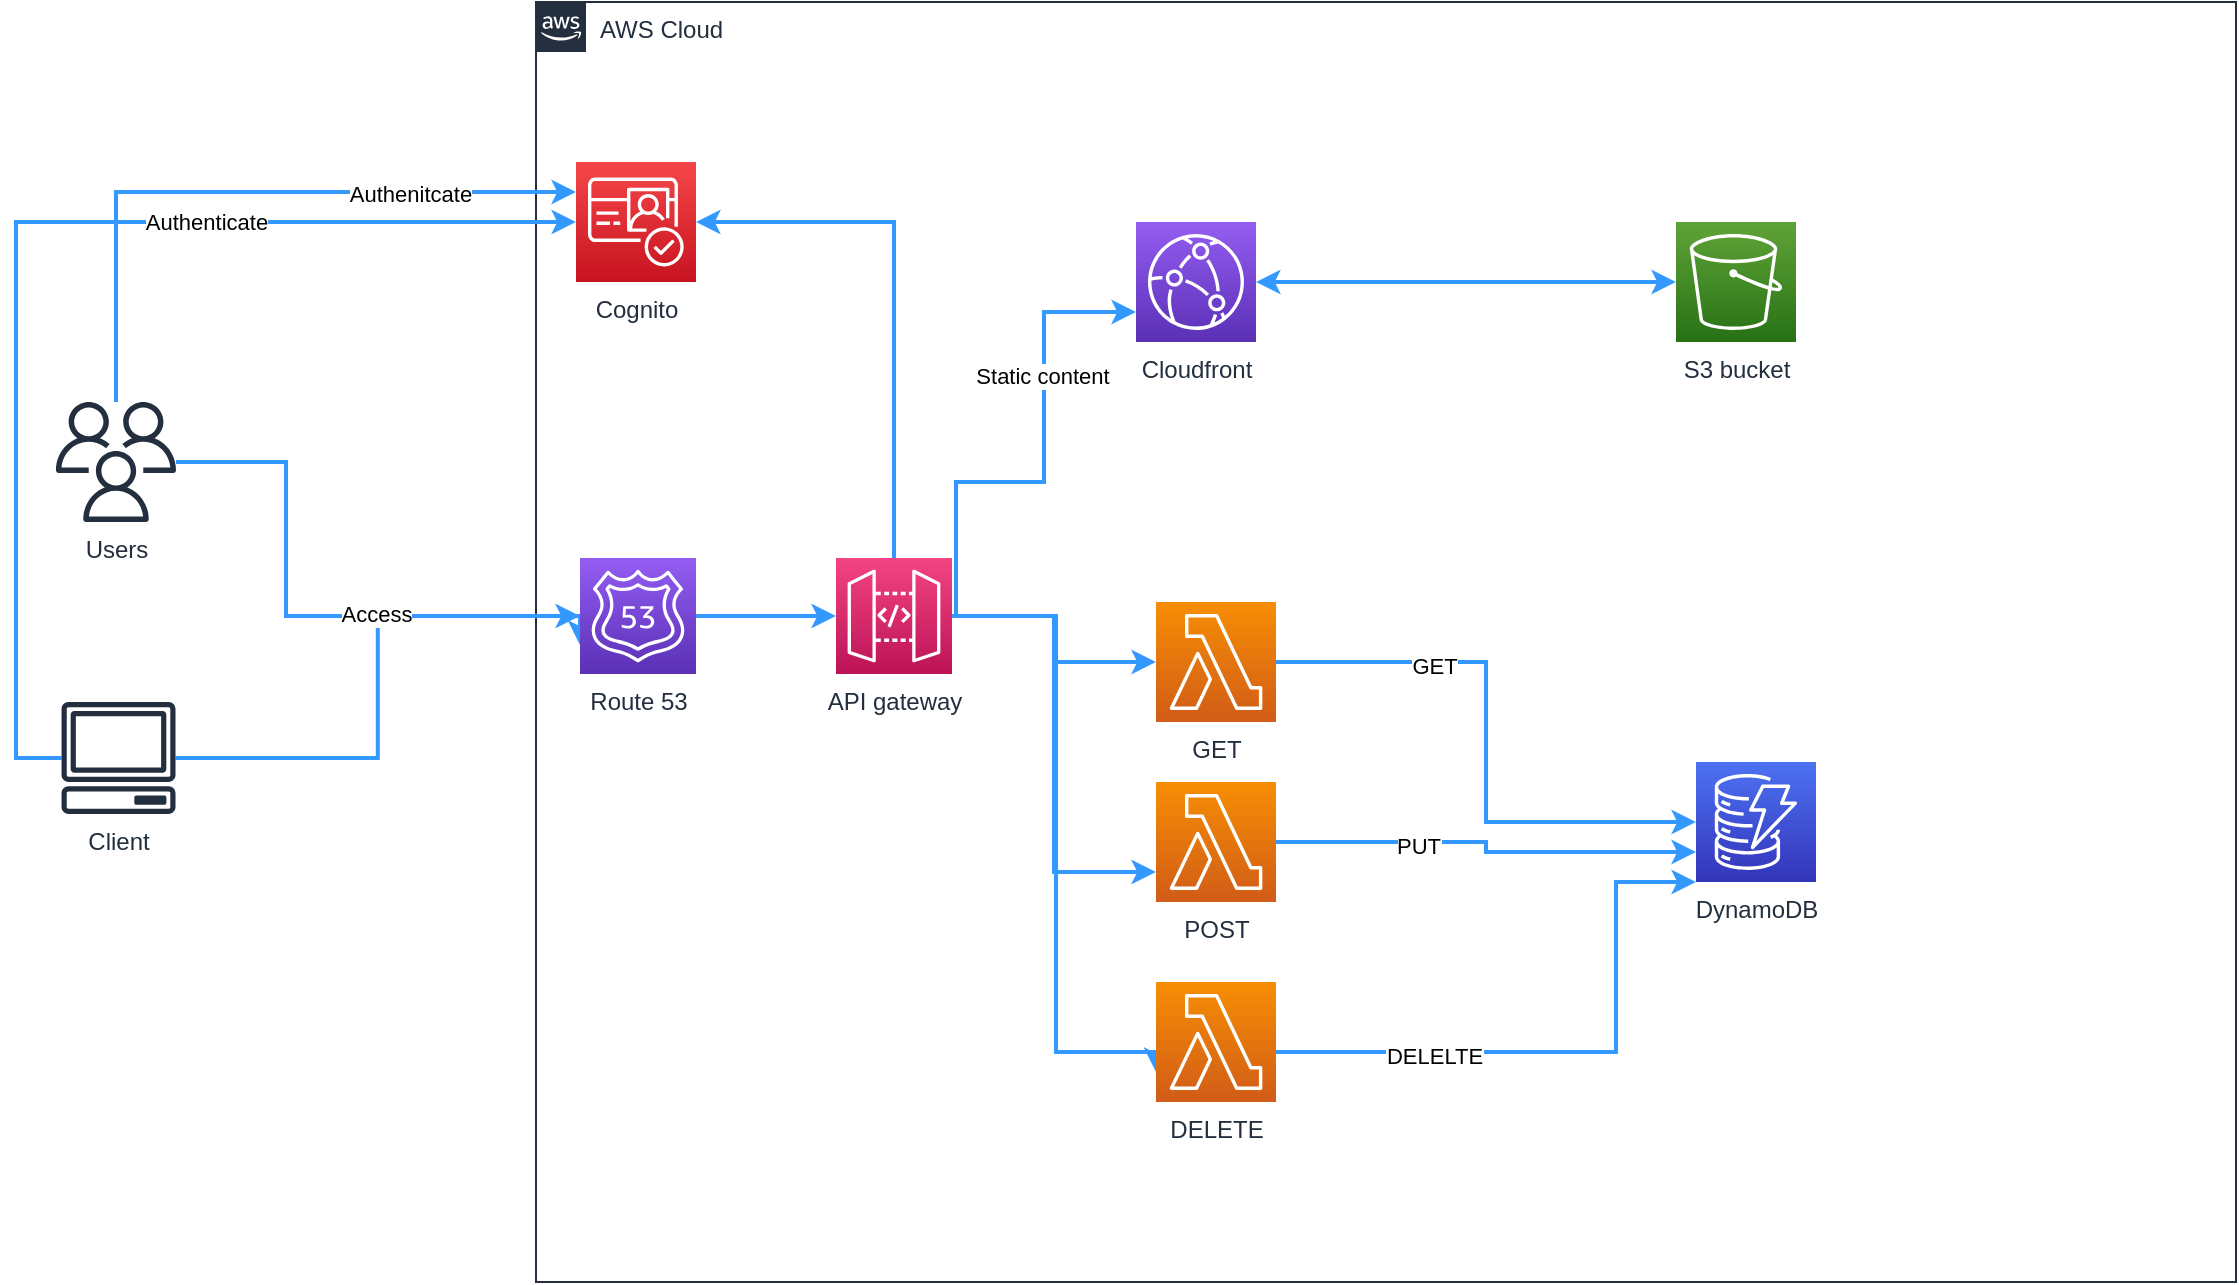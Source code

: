 <mxfile version="14.8.3" type="device"><diagram id="g8xDvOujxTxBAg5D5gEQ" name="Page-1"><mxGraphModel dx="1426" dy="696" grid="1" gridSize="10" guides="1" tooltips="1" connect="1" arrows="1" fold="1" page="1" pageScale="1" pageWidth="850" pageHeight="1100" math="0" shadow="0"><root><mxCell id="0"/><mxCell id="1" parent="0"/><mxCell id="Wj2nV6OnEwrJVS2I0rMf-1" value="AWS Cloud" style="points=[[0,0],[0.25,0],[0.5,0],[0.75,0],[1,0],[1,0.25],[1,0.5],[1,0.75],[1,1],[0.75,1],[0.5,1],[0.25,1],[0,1],[0,0.75],[0,0.5],[0,0.25]];outlineConnect=0;gradientColor=none;html=1;whiteSpace=wrap;fontSize=12;fontStyle=0;shape=mxgraph.aws4.group;grIcon=mxgraph.aws4.group_aws_cloud_alt;strokeColor=#232F3E;fillColor=none;verticalAlign=top;align=left;spacingLeft=30;fontColor=#232F3E;dashed=0;" vertex="1" parent="1"><mxGeometry x="360" y="80" width="850" height="640" as="geometry"/></mxCell><mxCell id="Wj2nV6OnEwrJVS2I0rMf-6" style="edgeStyle=orthogonalEdgeStyle;rounded=0;orthogonalLoop=1;jettySize=auto;html=1;entryX=0;entryY=0.75;entryDx=0;entryDy=0;entryPerimeter=0;strokeColor=#3399FF;strokeWidth=2;" edge="1" parent="1" source="Wj2nV6OnEwrJVS2I0rMf-2" target="Wj2nV6OnEwrJVS2I0rMf-4"><mxGeometry relative="1" as="geometry"><Array as="points"><mxPoint x="235" y="310"/><mxPoint x="235" y="387"/><mxPoint x="382" y="387"/></Array></mxGeometry></mxCell><mxCell id="Wj2nV6OnEwrJVS2I0rMf-8" style="edgeStyle=orthogonalEdgeStyle;rounded=0;orthogonalLoop=1;jettySize=auto;html=1;entryX=0;entryY=0.25;entryDx=0;entryDy=0;entryPerimeter=0;strokeColor=#3399FF;strokeWidth=2;" edge="1" parent="1" source="Wj2nV6OnEwrJVS2I0rMf-2" target="Wj2nV6OnEwrJVS2I0rMf-7"><mxGeometry relative="1" as="geometry"><Array as="points"><mxPoint x="150" y="175"/></Array></mxGeometry></mxCell><mxCell id="Wj2nV6OnEwrJVS2I0rMf-38" value="Authenitcate" style="edgeLabel;html=1;align=center;verticalAlign=middle;resizable=0;points=[];" vertex="1" connectable="0" parent="Wj2nV6OnEwrJVS2I0rMf-8"><mxGeometry x="0.504" y="-1" relative="1" as="geometry"><mxPoint as="offset"/></mxGeometry></mxCell><mxCell id="Wj2nV6OnEwrJVS2I0rMf-2" value="Users" style="outlineConnect=0;fontColor=#232F3E;gradientColor=none;fillColor=#232F3E;strokeColor=none;dashed=0;verticalLabelPosition=bottom;verticalAlign=top;align=center;html=1;fontSize=12;fontStyle=0;aspect=fixed;pointerEvents=1;shape=mxgraph.aws4.users;" vertex="1" parent="1"><mxGeometry x="120" y="280" width="60" height="60" as="geometry"/></mxCell><mxCell id="Wj2nV6OnEwrJVS2I0rMf-5" style="edgeStyle=orthogonalEdgeStyle;rounded=0;orthogonalLoop=1;jettySize=auto;html=1;entryX=0;entryY=0.5;entryDx=0;entryDy=0;entryPerimeter=0;strokeWidth=2;strokeColor=#3399FF;" edge="1" parent="1" source="Wj2nV6OnEwrJVS2I0rMf-3" target="Wj2nV6OnEwrJVS2I0rMf-4"><mxGeometry relative="1" as="geometry"/></mxCell><mxCell id="Wj2nV6OnEwrJVS2I0rMf-43" value="Access" style="edgeLabel;html=1;align=center;verticalAlign=middle;resizable=0;points=[];" vertex="1" connectable="0" parent="Wj2nV6OnEwrJVS2I0rMf-5"><mxGeometry x="0.26" y="1" relative="1" as="geometry"><mxPoint x="-1" as="offset"/></mxGeometry></mxCell><mxCell id="Wj2nV6OnEwrJVS2I0rMf-9" style="edgeStyle=orthogonalEdgeStyle;rounded=0;orthogonalLoop=1;jettySize=auto;html=1;strokeColor=#3399FF;strokeWidth=2;" edge="1" parent="1" source="Wj2nV6OnEwrJVS2I0rMf-3" target="Wj2nV6OnEwrJVS2I0rMf-7"><mxGeometry relative="1" as="geometry"><Array as="points"><mxPoint x="100" y="458"/><mxPoint x="100" y="190"/></Array></mxGeometry></mxCell><mxCell id="Wj2nV6OnEwrJVS2I0rMf-39" value="Authenticate" style="edgeLabel;html=1;align=center;verticalAlign=middle;resizable=0;points=[];" vertex="1" connectable="0" parent="Wj2nV6OnEwrJVS2I0rMf-9"><mxGeometry x="0.352" relative="1" as="geometry"><mxPoint as="offset"/></mxGeometry></mxCell><mxCell id="Wj2nV6OnEwrJVS2I0rMf-3" value="Client" style="outlineConnect=0;fontColor=#232F3E;gradientColor=none;fillColor=#232F3E;strokeColor=none;dashed=0;verticalLabelPosition=bottom;verticalAlign=top;align=center;html=1;fontSize=12;fontStyle=0;aspect=fixed;pointerEvents=1;shape=mxgraph.aws4.client;" vertex="1" parent="1"><mxGeometry x="122.53" y="430" width="57.47" height="56" as="geometry"/></mxCell><mxCell id="Wj2nV6OnEwrJVS2I0rMf-32" style="edgeStyle=orthogonalEdgeStyle;rounded=0;orthogonalLoop=1;jettySize=auto;html=1;entryX=0;entryY=0.5;entryDx=0;entryDy=0;entryPerimeter=0;strokeColor=#3399FF;strokeWidth=2;" edge="1" parent="1" source="Wj2nV6OnEwrJVS2I0rMf-4" target="Wj2nV6OnEwrJVS2I0rMf-15"><mxGeometry relative="1" as="geometry"/></mxCell><mxCell id="Wj2nV6OnEwrJVS2I0rMf-4" value="Route 53" style="points=[[0,0,0],[0.25,0,0],[0.5,0,0],[0.75,0,0],[1,0,0],[0,1,0],[0.25,1,0],[0.5,1,0],[0.75,1,0],[1,1,0],[0,0.25,0],[0,0.5,0],[0,0.75,0],[1,0.25,0],[1,0.5,0],[1,0.75,0]];outlineConnect=0;fontColor=#232F3E;gradientColor=#945DF2;gradientDirection=north;fillColor=#5A30B5;strokeColor=#ffffff;dashed=0;verticalLabelPosition=bottom;verticalAlign=top;align=center;html=1;fontSize=12;fontStyle=0;aspect=fixed;shape=mxgraph.aws4.resourceIcon;resIcon=mxgraph.aws4.route_53;" vertex="1" parent="1"><mxGeometry x="382" y="358" width="58" height="58" as="geometry"/></mxCell><mxCell id="Wj2nV6OnEwrJVS2I0rMf-7" value="Cognito" style="points=[[0,0,0],[0.25,0,0],[0.5,0,0],[0.75,0,0],[1,0,0],[0,1,0],[0.25,1,0],[0.5,1,0],[0.75,1,0],[1,1,0],[0,0.25,0],[0,0.5,0],[0,0.75,0],[1,0.25,0],[1,0.5,0],[1,0.75,0]];outlineConnect=0;fontColor=#232F3E;gradientColor=#F54749;gradientDirection=north;fillColor=#C7131F;strokeColor=#ffffff;dashed=0;verticalLabelPosition=bottom;verticalAlign=top;align=center;html=1;fontSize=12;fontStyle=0;aspect=fixed;shape=mxgraph.aws4.resourceIcon;resIcon=mxgraph.aws4.cognito;" vertex="1" parent="1"><mxGeometry x="380" y="160" width="60" height="60" as="geometry"/></mxCell><mxCell id="Wj2nV6OnEwrJVS2I0rMf-35" style="edgeStyle=orthogonalEdgeStyle;rounded=0;orthogonalLoop=1;jettySize=auto;html=1;strokeColor=#3399FF;strokeWidth=2;startArrow=classic;startFill=1;" edge="1" parent="1" source="Wj2nV6OnEwrJVS2I0rMf-14" target="Wj2nV6OnEwrJVS2I0rMf-16"><mxGeometry relative="1" as="geometry"/></mxCell><mxCell id="Wj2nV6OnEwrJVS2I0rMf-14" value="Cloudfront" style="points=[[0,0,0],[0.25,0,0],[0.5,0,0],[0.75,0,0],[1,0,0],[0,1,0],[0.25,1,0],[0.5,1,0],[0.75,1,0],[1,1,0],[0,0.25,0],[0,0.5,0],[0,0.75,0],[1,0.25,0],[1,0.5,0],[1,0.75,0]];outlineConnect=0;fontColor=#232F3E;gradientColor=#945DF2;gradientDirection=north;fillColor=#5A30B5;strokeColor=#ffffff;dashed=0;verticalLabelPosition=bottom;verticalAlign=top;align=center;html=1;fontSize=12;fontStyle=0;aspect=fixed;shape=mxgraph.aws4.resourceIcon;resIcon=mxgraph.aws4.cloudfront;" vertex="1" parent="1"><mxGeometry x="660" y="190" width="60" height="60" as="geometry"/></mxCell><mxCell id="Wj2nV6OnEwrJVS2I0rMf-24" style="edgeStyle=orthogonalEdgeStyle;rounded=0;orthogonalLoop=1;jettySize=auto;html=1;strokeColor=#3399FF;strokeWidth=2;" edge="1" parent="1" source="Wj2nV6OnEwrJVS2I0rMf-15" target="Wj2nV6OnEwrJVS2I0rMf-19"><mxGeometry relative="1" as="geometry"/></mxCell><mxCell id="Wj2nV6OnEwrJVS2I0rMf-25" style="edgeStyle=orthogonalEdgeStyle;rounded=0;orthogonalLoop=1;jettySize=auto;html=1;entryX=0;entryY=0.75;entryDx=0;entryDy=0;entryPerimeter=0;strokeColor=#3399FF;strokeWidth=2;" edge="1" parent="1" source="Wj2nV6OnEwrJVS2I0rMf-15" target="Wj2nV6OnEwrJVS2I0rMf-17"><mxGeometry relative="1" as="geometry"/></mxCell><mxCell id="Wj2nV6OnEwrJVS2I0rMf-26" style="edgeStyle=orthogonalEdgeStyle;rounded=0;orthogonalLoop=1;jettySize=auto;html=1;entryX=0;entryY=0.75;entryDx=0;entryDy=0;entryPerimeter=0;strokeColor=#3399FF;strokeWidth=2;" edge="1" parent="1" source="Wj2nV6OnEwrJVS2I0rMf-15" target="Wj2nV6OnEwrJVS2I0rMf-20"><mxGeometry relative="1" as="geometry"><Array as="points"><mxPoint x="620" y="387"/><mxPoint x="620" y="605"/><mxPoint x="670" y="605"/></Array></mxGeometry></mxCell><mxCell id="Wj2nV6OnEwrJVS2I0rMf-30" style="edgeStyle=orthogonalEdgeStyle;rounded=0;orthogonalLoop=1;jettySize=auto;html=1;entryX=1;entryY=0.5;entryDx=0;entryDy=0;entryPerimeter=0;strokeColor=#3399FF;strokeWidth=2;" edge="1" parent="1" source="Wj2nV6OnEwrJVS2I0rMf-15" target="Wj2nV6OnEwrJVS2I0rMf-7"><mxGeometry relative="1" as="geometry"><Array as="points"><mxPoint x="539" y="190"/></Array></mxGeometry></mxCell><mxCell id="Wj2nV6OnEwrJVS2I0rMf-33" style="edgeStyle=orthogonalEdgeStyle;rounded=0;orthogonalLoop=1;jettySize=auto;html=1;entryX=0;entryY=0.75;entryDx=0;entryDy=0;entryPerimeter=0;strokeColor=#3399FF;strokeWidth=2;" edge="1" parent="1" source="Wj2nV6OnEwrJVS2I0rMf-15" target="Wj2nV6OnEwrJVS2I0rMf-14"><mxGeometry relative="1" as="geometry"><Array as="points"><mxPoint x="570" y="387"/><mxPoint x="570" y="320"/><mxPoint x="614" y="320"/><mxPoint x="614" y="235"/></Array></mxGeometry></mxCell><mxCell id="Wj2nV6OnEwrJVS2I0rMf-37" value="Static content" style="edgeLabel;html=1;align=center;verticalAlign=middle;resizable=0;points=[];" vertex="1" connectable="0" parent="Wj2nV6OnEwrJVS2I0rMf-33"><mxGeometry x="0.361" y="1" relative="1" as="geometry"><mxPoint as="offset"/></mxGeometry></mxCell><mxCell id="Wj2nV6OnEwrJVS2I0rMf-15" value="API gateway" style="points=[[0,0,0],[0.25,0,0],[0.5,0,0],[0.75,0,0],[1,0,0],[0,1,0],[0.25,1,0],[0.5,1,0],[0.75,1,0],[1,1,0],[0,0.25,0],[0,0.5,0],[0,0.75,0],[1,0.25,0],[1,0.5,0],[1,0.75,0]];outlineConnect=0;fontColor=#232F3E;gradientColor=#F34482;gradientDirection=north;fillColor=#BC1356;strokeColor=#ffffff;dashed=0;verticalLabelPosition=bottom;verticalAlign=top;align=center;html=1;fontSize=12;fontStyle=0;aspect=fixed;shape=mxgraph.aws4.resourceIcon;resIcon=mxgraph.aws4.api_gateway;" vertex="1" parent="1"><mxGeometry x="510" y="358" width="58" height="58" as="geometry"/></mxCell><mxCell id="Wj2nV6OnEwrJVS2I0rMf-16" value="S3 bucket" style="points=[[0,0,0],[0.25,0,0],[0.5,0,0],[0.75,0,0],[1,0,0],[0,1,0],[0.25,1,0],[0.5,1,0],[0.75,1,0],[1,1,0],[0,0.25,0],[0,0.5,0],[0,0.75,0],[1,0.25,0],[1,0.5,0],[1,0.75,0]];outlineConnect=0;fontColor=#232F3E;gradientColor=#60A337;gradientDirection=north;fillColor=#277116;strokeColor=#ffffff;dashed=0;verticalLabelPosition=bottom;verticalAlign=top;align=center;html=1;fontSize=12;fontStyle=0;aspect=fixed;shape=mxgraph.aws4.resourceIcon;resIcon=mxgraph.aws4.s3;" vertex="1" parent="1"><mxGeometry x="930" y="190" width="60" height="60" as="geometry"/></mxCell><mxCell id="Wj2nV6OnEwrJVS2I0rMf-22" style="edgeStyle=orthogonalEdgeStyle;rounded=0;orthogonalLoop=1;jettySize=auto;html=1;entryX=0;entryY=0.75;entryDx=0;entryDy=0;entryPerimeter=0;strokeColor=#3399FF;strokeWidth=2;" edge="1" parent="1" source="Wj2nV6OnEwrJVS2I0rMf-17" target="Wj2nV6OnEwrJVS2I0rMf-18"><mxGeometry relative="1" as="geometry"/></mxCell><mxCell id="Wj2nV6OnEwrJVS2I0rMf-28" value="PUT" style="edgeLabel;html=1;align=center;verticalAlign=middle;resizable=0;points=[];" vertex="1" connectable="0" parent="Wj2nV6OnEwrJVS2I0rMf-22"><mxGeometry x="-0.34" y="-2" relative="1" as="geometry"><mxPoint as="offset"/></mxGeometry></mxCell><mxCell id="Wj2nV6OnEwrJVS2I0rMf-17" value="POST" style="points=[[0,0,0],[0.25,0,0],[0.5,0,0],[0.75,0,0],[1,0,0],[0,1,0],[0.25,1,0],[0.5,1,0],[0.75,1,0],[1,1,0],[0,0.25,0],[0,0.5,0],[0,0.75,0],[1,0.25,0],[1,0.5,0],[1,0.75,0]];outlineConnect=0;fontColor=#232F3E;gradientColor=#F78E04;gradientDirection=north;fillColor=#D05C17;strokeColor=#ffffff;dashed=0;verticalLabelPosition=bottom;verticalAlign=top;align=center;html=1;fontSize=12;fontStyle=0;aspect=fixed;shape=mxgraph.aws4.resourceIcon;resIcon=mxgraph.aws4.lambda;" vertex="1" parent="1"><mxGeometry x="670" y="470" width="60" height="60" as="geometry"/></mxCell><mxCell id="Wj2nV6OnEwrJVS2I0rMf-18" value="DynamoDB" style="points=[[0,0,0],[0.25,0,0],[0.5,0,0],[0.75,0,0],[1,0,0],[0,1,0],[0.25,1,0],[0.5,1,0],[0.75,1,0],[1,1,0],[0,0.25,0],[0,0.5,0],[0,0.75,0],[1,0.25,0],[1,0.5,0],[1,0.75,0]];outlineConnect=0;fontColor=#232F3E;gradientColor=#4D72F3;gradientDirection=north;fillColor=#3334B9;strokeColor=#ffffff;dashed=0;verticalLabelPosition=bottom;verticalAlign=top;align=center;html=1;fontSize=12;fontStyle=0;aspect=fixed;shape=mxgraph.aws4.resourceIcon;resIcon=mxgraph.aws4.dynamodb;" vertex="1" parent="1"><mxGeometry x="940" y="460" width="60" height="60" as="geometry"/></mxCell><mxCell id="Wj2nV6OnEwrJVS2I0rMf-21" style="edgeStyle=orthogonalEdgeStyle;rounded=0;orthogonalLoop=1;jettySize=auto;html=1;entryX=0;entryY=0.5;entryDx=0;entryDy=0;entryPerimeter=0;strokeColor=#3399FF;strokeWidth=2;" edge="1" parent="1" source="Wj2nV6OnEwrJVS2I0rMf-19" target="Wj2nV6OnEwrJVS2I0rMf-18"><mxGeometry relative="1" as="geometry"/></mxCell><mxCell id="Wj2nV6OnEwrJVS2I0rMf-27" value="GET" style="edgeLabel;html=1;align=center;verticalAlign=middle;resizable=0;points=[];" vertex="1" connectable="0" parent="Wj2nV6OnEwrJVS2I0rMf-21"><mxGeometry x="-0.455" y="-2" relative="1" as="geometry"><mxPoint as="offset"/></mxGeometry></mxCell><mxCell id="Wj2nV6OnEwrJVS2I0rMf-19" value="GET" style="points=[[0,0,0],[0.25,0,0],[0.5,0,0],[0.75,0,0],[1,0,0],[0,1,0],[0.25,1,0],[0.5,1,0],[0.75,1,0],[1,1,0],[0,0.25,0],[0,0.5,0],[0,0.75,0],[1,0.25,0],[1,0.5,0],[1,0.75,0]];outlineConnect=0;fontColor=#232F3E;gradientColor=#F78E04;gradientDirection=north;fillColor=#D05C17;strokeColor=#ffffff;dashed=0;verticalLabelPosition=bottom;verticalAlign=top;align=center;html=1;fontSize=12;fontStyle=0;aspect=fixed;shape=mxgraph.aws4.resourceIcon;resIcon=mxgraph.aws4.lambda;" vertex="1" parent="1"><mxGeometry x="670" y="380" width="60" height="60" as="geometry"/></mxCell><mxCell id="Wj2nV6OnEwrJVS2I0rMf-23" style="edgeStyle=orthogonalEdgeStyle;rounded=0;orthogonalLoop=1;jettySize=auto;html=1;strokeColor=#3399FF;strokeWidth=2;" edge="1" parent="1" source="Wj2nV6OnEwrJVS2I0rMf-20" target="Wj2nV6OnEwrJVS2I0rMf-18"><mxGeometry relative="1" as="geometry"><Array as="points"><mxPoint x="900" y="605"/><mxPoint x="900" y="520"/></Array></mxGeometry></mxCell><mxCell id="Wj2nV6OnEwrJVS2I0rMf-29" value="DELELTE" style="edgeLabel;html=1;align=center;verticalAlign=middle;resizable=0;points=[];" vertex="1" connectable="0" parent="Wj2nV6OnEwrJVS2I0rMf-23"><mxGeometry x="-0.467" y="-2" relative="1" as="geometry"><mxPoint as="offset"/></mxGeometry></mxCell><mxCell id="Wj2nV6OnEwrJVS2I0rMf-20" value="DELETE" style="points=[[0,0,0],[0.25,0,0],[0.5,0,0],[0.75,0,0],[1,0,0],[0,1,0],[0.25,1,0],[0.5,1,0],[0.75,1,0],[1,1,0],[0,0.25,0],[0,0.5,0],[0,0.75,0],[1,0.25,0],[1,0.5,0],[1,0.75,0]];outlineConnect=0;fontColor=#232F3E;gradientColor=#F78E04;gradientDirection=north;fillColor=#D05C17;strokeColor=#ffffff;dashed=0;verticalLabelPosition=bottom;verticalAlign=top;align=center;html=1;fontSize=12;fontStyle=0;aspect=fixed;shape=mxgraph.aws4.resourceIcon;resIcon=mxgraph.aws4.lambda;" vertex="1" parent="1"><mxGeometry x="670" y="570" width="60" height="60" as="geometry"/></mxCell></root></mxGraphModel></diagram></mxfile>